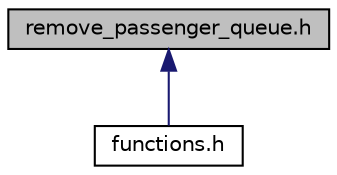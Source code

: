 digraph "remove_passenger_queue.h"
{
 // LATEX_PDF_SIZE
  edge [fontname="Helvetica",fontsize="10",labelfontname="Helvetica",labelfontsize="10"];
  node [fontname="Helvetica",fontsize="10",shape=record];
  Node1 [label="remove_passenger_queue.h",height=0.2,width=0.4,color="black", fillcolor="grey75", style="filled", fontcolor="black",tooltip="contains the declaration for remove_passenger_queue function that remoove passenger from a queue"];
  Node1 -> Node2 [dir="back",color="midnightblue",fontsize="10",style="solid"];
  Node2 [label="functions.h",height=0.2,width=0.4,color="black", fillcolor="white", style="filled",URL="$functions_8h.html",tooltip="Simply contains all the headers of the different function."];
}
